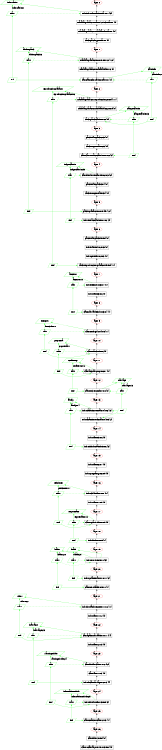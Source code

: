 digraph communication_graph {
	rankdir=BT;
	size="8,5;"
	layer_0 [ color="#ff0000" label="layer 0"];
	indv_indvInformation_start_01 [ shape = rect label="indv_indvInformation_start_01 [-3]" ];
	indv_indvInformation_start_01 -> layer_0;
	manada_guanacos_seasonSwitch_start_1 [ shape = rect label="manada_guanacos_seasonSwitch_start_1 [0]" ];
	manada_guanacos_seasonSwitch_start_1 -> indv_indvInformation_start_01;
	manada_guanacos_manadaInfo_start_1 [ shape = rect label="manada_guanacos_manadaInfo_start_1 [0]" ];
	manada_guanacos_manadaInfo_start_1 -> manada_guanacos_seasonSwitch_start_1;
	patch_patchtype_start_1 [ shape = rect label="patch_patchtype_start_1 [0]" ];
	patch_patchtype_start_1 -> manada_guanacos_manadaInfo_start_1;
	layer_1 [ color="#ff0000" label="layer 1"];
	layer_1 ->patch_patchtype_start_1;
	manada_guanacos_moveWet_1_2 [ shape = rect label="manada_guanacos_moveWet_1_2 [-12]" ];
	manada_guanacos_moveWet_1_2 -> layer_1;
	manada_guanacos_manada_idle_1_2 [ shape = rect label="manada_guanacos_manada_idle_1_2 [0]" ];
	manada_guanacos_manada_idle_1_2 -> manada_guanacos_moveWet_1_2;
	clan_clan_Information_start_01 [ shape = rect label="clan_clan_Information_start_01 [0]" ];
	clan_clan_Information_start_01 -> manada_guanacos_manada_idle_1_2;
	layer_2 [ color="#ff0000" label="layer 2"];
	layer_2 ->clan_clan_Information_start_01;
	manada_guanacos_reproduccion_2_end [ shape = rect label="manada_guanacos_reproduccion_2_end [-11]" ];
	manada_guanacos_reproduccion_2_end -> layer_2;
	manada_guanacos_manada_idle2_2_end [ shape = rect label="manada_guanacos_manada_idle2_2_end [0]" ];
	manada_guanacos_manada_idle2_2_end -> manada_guanacos_reproduccion_2_end;
	patch_patchcalories_1_2 [ shape = rect label="patch_patchcalories_1_2 [0]" ];
	patch_patchcalories_1_2 -> manada_guanacos_manada_idle2_2_end;
	layer_3 [ color="#ff0000" label="layer 3"];
	layer_3 ->patch_patchcalories_1_2;
	patch_idle_patch_2_3 [ shape = rect label="patch_idle_patch_2_3 [0]" ];
	patch_idle_patch_2_3 -> layer_3;
	patch_regenerate_2_3 [ shape = rect label="patch_regenerate_2_3 [0]" ];
	patch_regenerate_2_3 -> patch_idle_patch_2_3;
	clan_clan_extract_calories_01_02 [ shape = rect label="clan_clan_extract_calories_01_02 [3]" ];
	clan_clan_extract_calories_01_02 -> patch_regenerate_2_3;
	layer_4 [ color="#ff0000" label="layer 4"];
	layer_4 ->clan_clan_extract_calories_01_02;
	clan_distribute_calories_02_03 [ shape = rect label="clan_distribute_calories_02_03 [-2]" ];
	clan_distribute_calories_02_03 -> layer_4;
	patch_idle_patch_3_4 [ shape = rect label="patch_idle_patch_3_4 [0]" ];
	patch_idle_patch_3_4 -> clan_distribute_calories_02_03;
	patch_snregenerate_3_4 [ shape = rect label="patch_snregenerate_3_4 [0]" ];
	patch_snregenerate_3_4 -> patch_idle_patch_3_4;
	layer_5 [ color="#ff0000" label="layer 5"];
	layer_5 ->patch_snregenerate_3_4;
	patch_guanacos_move_4_5 [ shape = rect label="patch_guanacos_move_4_5 [12]" ];
	patch_guanacos_move_4_5 -> layer_5;
	indv_extractcalories_01_02 [ shape = rect label="indv_extractcalories_01_02 [2]" ];
	indv_extractcalories_01_02 -> patch_guanacos_move_4_5;
	layer_6 [ color="#ff0000" label="layer 6"];
	layer_6 ->indv_extractcalories_01_02;
	patch_idle_patch_5_end [ shape = rect label="patch_idle_patch_5_end [0]" ];
	patch_idle_patch_5_end -> layer_6;
	indv_idle_indv_02_03 [ shape = rect label="indv_idle_indv_02_03 [0]" ];
	indv_idle_indv_02_03 -> patch_idle_patch_5_end;
	indv_getolder_02_03 [ shape = rect label="indv_getolder_02_03 [0]" ];
	indv_getolder_02_03 -> indv_idle_indv_02_03;
	patch_reproduccion_guanacos_5_end [ shape = rect label="patch_reproduccion_guanacos_5_end [11]" ];
	patch_reproduccion_guanacos_5_end -> indv_getolder_02_03;
	layer_7 [ color="#ff0000" label="layer 7"];
	layer_7 ->patch_reproduccion_guanacos_5_end;
	indv_freeIndv_03_04 [ shape = rect label="indv_freeIndv_03_04 [-1]" ];
	indv_freeIndv_03_04 -> layer_7;
	indv_idle_03_06 [ shape = rect label="indv_idle_03_06 [0]" ];
	indv_idle_03_06 -> indv_freeIndv_03_04;
	layer_8 [ color="#ff0000" label="layer 8"];
	layer_8 ->indv_idle_03_06;
	clan_marriable_indv_03_04 [ shape = rect label="clan_marriable_indv_03_04 [1]" ];
	clan_marriable_indv_03_04 -> layer_8;
	layer_9 [ color="#ff0000" label="layer 9"];
	layer_9 ->clan_marriable_indv_03_04;
	clan_send_girls_04_05 [ shape = rect label="clan_send_girls_04_05 [-1]" ];
	clan_send_girls_04_05 -> layer_9;
	layer_10 [ color="#ff0000" label="layer 10"];
	layer_10 ->clan_send_girls_04_05;
	clan_match_05_06 [ shape = rect label="clan_match_05_06 [0]" ];
	clan_match_05_06 -> layer_10;
	layer_11 [ color="#ff0000" label="layer 11"];
	layer_11 ->clan_match_05_06;
	clan_aceptar_prop_06_07 [ shape = rect label="clan_aceptar_prop_06_07 [0]" ];
	clan_aceptar_prop_06_07 -> layer_11;
	layer_12 [ color="#ff0000" label="layer 12"];
	layer_12 ->clan_aceptar_prop_06_07;
	clan_recive_conf_07_08 [ shape = rect label="clan_recive_conf_07_08 [0]" ];
	clan_recive_conf_07_08 -> layer_12;
	layer_13 [ color="#ff0000" label="layer 13"];
	layer_13 ->clan_recive_conf_07_08;
	indv_casamiento_male_04_06 [ shape = rect label="indv_casamiento_male_04_06 [-3]" ];
	indv_casamiento_male_04_06 -> layer_13;
	indv_casamiento_female_04_05 [ shape = rect label="indv_casamiento_female_04_05 [2]" ];
	indv_casamiento_female_04_05 -> indv_casamiento_male_04_06;
	layer_14 [ color="#ff0000" label="layer 14"];
	layer_14 ->indv_casamiento_female_04_05;
	indv_idle_05_06 [ shape = rect label="indv_idle_05_06 [0]" ];
	indv_idle_05_06 -> layer_14;
	indv_info_husband_05_06 [ shape = rect label="indv_info_husband_05_06 [3]" ];
	indv_info_husband_05_06 -> indv_idle_05_06;
	layer_15 [ color="#ff0000" label="layer 15"];
	layer_15 ->indv_info_husband_05_06;
	indv_idle_06_07 [ shape = rect label="indv_idle_06_07 [0]" ];
	indv_idle_06_07 -> layer_15;
	indv_pregnancy_06_09 [ shape = rect label="indv_pregnancy_06_09 [0]" ];
	indv_pregnancy_06_09 -> indv_idle_06_07;
	layer_16 [ color="#ff0000" label="layer 16"];
	layer_16 ->indv_pregnancy_06_09;
	indv_child_inf_07_08 [ shape = rect label="indv_child_inf_07_08 [-1]" ];
	indv_child_inf_07_08 -> layer_16;
	indv_idle_07_09 [ shape = rect label="indv_idle_07_09 [0]" ];
	indv_idle_07_09 -> indv_child_inf_07_08;
	layer_17 [ color="#ff0000" label="layer 17"];
	layer_17 ->indv_idle_07_09;
	clan_repartir_id_08_09 [ shape = rect label="clan_repartir_id_08_09 [0]" ];
	clan_repartir_id_08_09 -> layer_17;
	layer_18 [ color="#ff0000" label="layer 18"];
	layer_18 ->clan_repartir_id_08_09;
	indv_birth_08_09 [ shape = rect label="indv_birth_08_09 [1]" ];
	indv_birth_08_09 -> layer_18;
	layer_19 [ color="#ff0000" label="layer 19"];
	layer_19 ->indv_birth_08_09;
	indv_survive_09_10 [ shape = rect label="indv_survive_09_10 [-3]" ];
	indv_survive_09_10 -> layer_19;
	layer_20 [ color="#ff0000" label="layer 20"];
	layer_20 ->indv_survive_09_10;
	indv_update_status_10_11 [ shape = rect label="indv_update_status_10_11 [2]" ];
	indv_update_status_10_11 -> layer_20;
	clan_new_leader_09_10 [ shape = rect label="clan_new_leader_09_10 [1]" ];
	clan_new_leader_09_10 -> indv_update_status_10_11;
	layer_21 [ color="#ff0000" label="layer 21"];
	layer_21 ->clan_new_leader_09_10;
	indv_husband_request_11_12 [ shape = rect label="indv_husband_request_11_12 [-1]" ];
	indv_husband_request_11_12 -> layer_21;
	indv_idle_11_12 [ shape = rect label="indv_idle_11_12 [0]" ];
	indv_idle_11_12 -> indv_husband_request_11_12;
	layer_22 [ color="#ff0000" label="layer 22"];
	layer_22 ->indv_idle_11_12;
	clan_again_marriable_10_11 [ shape = rect label="clan_again_marriable_10_11 [-4]" ];
	clan_again_marriable_10_11 -> layer_22;
	indv_idle_12_13 [ shape = rect label="indv_idle_12_13 [0]" ];
	indv_idle_12_13 -> clan_again_marriable_10_11;
	layer_23 [ color="#ff0000" label="layer 23"];
	layer_23 ->indv_idle_12_13;
	clan_dividir_clan_11_12 [ shape = rect label="clan_dividir_clan_11_12 [-2]" ];
	clan_dividir_clan_11_12 -> layer_23;
	clan_idle_11_13 [ shape = rect label="clan_idle_11_13 [0]" ];
	clan_idle_11_13 -> clan_dividir_clan_11_12;
	indv_local_marriage_12_13 [ shape = rect label="indv_local_marriage_12_13 [4]" ];
	indv_local_marriage_12_13 -> clan_idle_11_13;
	layer_24 [ color="#ff0000" label="layer 24"];
	layer_24 ->indv_local_marriage_12_13;
	indv_dividir_info_13_end [ shape = rect label="indv_dividir_info_13_end [2]" ];
	indv_dividir_info_13_end -> layer_24;
	layer_25 [ color="#ff0000" label="layer 25"];
	layer_25 ->indv_dividir_info_13_end;
	clan_creacion_clan_12_13 [ shape = rect label="clan_creacion_clan_12_13 [1]" ];
	clan_creacion_clan_12_13 -> layer_25;
	layer_26 [ color="#ff0000" label="layer 26"];
	layer_26 ->clan_creacion_clan_12_13;
	clan_idle_13_end [ shape = rect label="clan_idle_13_end [0]" ];
	clan_idle_13_end -> layer_26;
	clan_vocabulary_review_13_end [ shape = rect label="clan_vocabulary_review_13_end [0]" ];
	clan_vocabulary_review_13_end -> clan_idle_13_end;
	information_message [ label = "information" color="#00ff00" shape = parallelogram];
	information_message_sync_start_0 [ label = "start" color="#00ff00" shape = parallelogram];
	information_message_sync_start_0 -> information_message [ color="#00ff00" label="information_1"];
	{ rank=same; indv_indvInformation_start_01; information_message_sync_start_0; }
	information_message_sync_end_0 [ label = "end" color="#00ff00" shape = parallelogram];
	information_message_sync_end_0 -> information_message_sync_start_0 [ color="#00ff00" ];
	information_message_sync_end_0 -> clan_clan_Information_start_01 [ color="#00ff00" constraint=false ];
	information_message_sync_start_0 -> indv_indvInformation_start_01 [ color="#00ff00", constraint=false, style=dashed ];
	{ rank=same; clan_clan_Information_start_01; information_message_sync_end_0; }
	indgetcalories_message [ label = "indgetcalories" color="#00ff00" shape = parallelogram];
	indgetcalories_message_sync_start_0 [ label = "start" color="#00ff00" shape = parallelogram];
	indgetcalories_message_sync_start_0 -> indgetcalories_message [ color="#00ff00" label="indgetcalories_5"];
	{ rank=same; clan_distribute_calories_02_03; indgetcalories_message_sync_start_0; }
	indgetcalories_message_sync_end_0 [ label = "end" color="#00ff00" shape = parallelogram];
	indgetcalories_message_sync_end_0 -> indgetcalories_message_sync_start_0 [ color="#00ff00" ];
	indgetcalories_message_sync_end_0 -> indv_extractcalories_01_02 [ color="#00ff00" constraint=false ];
	indgetcalories_message_sync_start_0 -> clan_distribute_calories_02_03 [ color="#00ff00", constraint=false, style=dashed ];
	{ rank=same; indv_extractcalories_01_02; indgetcalories_message_sync_end_0; }
	leader_message [ label = "leader" color="#00ff00" shape = parallelogram];
	leader_message_sync_start_0 [ label = "start" color="#00ff00" shape = parallelogram];
	leader_message_sync_start_0 -> leader_message [ color="#00ff00" label="leader_20"];
	{ rank=same; indv_survive_09_10; leader_message_sync_start_0; }
	leader_message_sync_end_0 [ label = "end" color="#00ff00" shape = parallelogram];
	leader_message_sync_end_0 -> leader_message_sync_start_0 [ color="#00ff00" ];
	leader_message_sync_end_0 -> clan_new_leader_09_10 [ color="#00ff00" constraint=false ];
	leader_message_sync_start_0 -> indv_survive_09_10 [ color="#00ff00", constraint=false, style=dashed ];
	{ rank=same; clan_new_leader_09_10; leader_message_sync_end_0; }
	ancestor_message [ label = "ancestor" color="#00ff00" shape = parallelogram];
	ancestor_message_sync_start_0 [ label = "start" color="#00ff00" shape = parallelogram];
	ancestor_message_sync_start_0 -> ancestor_message [ color="#00ff00" label="ancestor_8"];
	{ rank=same; indv_freeIndv_03_04; ancestor_message_sync_start_0; }
	ancestor_message_sync_end_0 [ label = "end" color="#00ff00" shape = parallelogram];
	ancestor_message_sync_end_0 -> ancestor_message_sync_start_0 [ color="#00ff00" ];
	ancestor_message_sync_end_0 -> clan_marriable_indv_03_04 [ color="#00ff00" constraint=false ];
	ancestor_message_sync_start_0 -> indv_freeIndv_03_04 [ color="#00ff00", constraint=false, style=dashed ];
	{ rank=same; clan_marriable_indv_03_04; ancestor_message_sync_end_0; }
	peticionID_message [ label = "peticionID" color="#00ff00" shape = parallelogram];
	peticionID_message_sync_start_0 [ label = "start" color="#00ff00" shape = parallelogram];
	peticionID_message_sync_start_0 -> peticionID_message [ color="#00ff00" label="peticionID_17"];
	{ rank=same; indv_child_inf_07_08; peticionID_message_sync_start_0; }
	peticionID_message_sync_end_0 [ label = "end" color="#00ff00" shape = parallelogram];
	peticionID_message_sync_end_0 -> peticionID_message_sync_start_0 [ color="#00ff00" ];
	peticionID_message_sync_end_0 -> clan_repartir_id_08_09 [ color="#00ff00" constraint=false ];
	peticionID_message_sync_start_0 -> indv_child_inf_07_08 [ color="#00ff00", constraint=false, style=dashed ];
	{ rank=same; clan_repartir_id_08_09; peticionID_message_sync_end_0; }
	family_message [ label = "family" color="#00ff00" shape = parallelogram];
	family_message_sync_start_0 [ label = "start" color="#00ff00" shape = parallelogram];
	family_message_sync_start_0 -> family_message [ color="#00ff00" label="family_14"];
	{ rank=same; indv_casamiento_male_04_06; family_message_sync_start_0; }
	family_message_sync_end_0 [ label = "end" color="#00ff00" shape = parallelogram];
	family_message_sync_end_0 -> family_message_sync_start_0 [ color="#00ff00" ];
	family_message_sync_end_0 -> indv_info_husband_05_06 [ color="#00ff00" constraint=false ];
	family_message_sync_start_0 -> indv_casamiento_male_04_06 [ color="#00ff00", constraint=false, style=dashed ];
	{ rank=same; indv_info_husband_05_06; family_message_sync_end_0; }
	death_message [ label = "death" color="#00ff00" shape = parallelogram];
	death_message_sync_start_0 [ label = "start" color="#00ff00" shape = parallelogram];
	death_message_sync_start_0 -> death_message [ color="#00ff00" label="death_20"];
	{ rank=same; indv_survive_09_10; death_message_sync_start_0; }
	death_message_sync_end_0 [ label = "end" color="#00ff00" shape = parallelogram];
	death_message_sync_end_0 -> death_message_sync_start_0 [ color="#00ff00" ];
	death_message_sync_end_0 -> indv_update_status_10_11 [ color="#00ff00" constraint=false ];
	death_message_sync_start_0 -> indv_survive_09_10 [ color="#00ff00", constraint=false, style=dashed ];
	{ rank=same; indv_update_status_10_11; death_message_sync_end_0; }
	widow_message [ label = "widow" color="#00ff00" shape = parallelogram];
	widow_message_sync_start_0 [ label = "start" color="#00ff00" shape = parallelogram];
	widow_message_sync_start_0 -> widow_message [ color="#00ff00" label="widow_22"];
	{ rank=same; indv_husband_request_11_12; widow_message_sync_start_0; }
	widow_message_sync_end_0 [ label = "end" color="#00ff00" shape = parallelogram];
	widow_message_sync_end_0 -> widow_message_sync_start_0 [ color="#00ff00" ];
	widow_message_sync_end_0 -> clan_again_marriable_10_11 [ color="#00ff00" constraint=false ];
	widow_message_sync_start_0 -> indv_husband_request_11_12 [ color="#00ff00", constraint=false, style=dashed ];
	{ rank=same; clan_again_marriable_10_11; widow_message_sync_end_0; }
	informationDivide_message [ label = "informationDivide" color="#00ff00" shape = parallelogram];
	informationDivide_message_sync_start_0 [ label = "start" color="#00ff00" shape = parallelogram];
	informationDivide_message_sync_start_0 -> informationDivide_message [ color="#00ff00" label="informationDivide_25"];
	{ rank=same; indv_dividir_info_13_end; informationDivide_message_sync_start_0; }
	informationDivide_message_sync_end_0 [ label = "end" color="#00ff00" shape = parallelogram];
	informationDivide_message_sync_end_0 -> informationDivide_message_sync_start_0 [ color="#00ff00" ];
	informationDivide_message_sync_end_0 -> clan_creacion_clan_12_13 [ color="#00ff00" constraint=false ];
	informationDivide_message_sync_start_0 -> indv_dividir_info_13_end [ color="#00ff00", constraint=false, style=dashed ];
	{ rank=same; clan_creacion_clan_12_13; informationDivide_message_sync_end_0; }
	clan_info_message [ label = "clan_info" color="#00ff00" shape = parallelogram];
	clan_info_message_sync_start_0 [ label = "start" color="#00ff00" shape = parallelogram];
	clan_info_message_sync_start_0 -> clan_info_message [ color="#00ff00" label="clan_info_2"];
	{ rank=same; clan_clan_Information_start_01; clan_info_message_sync_start_0; }
	clan_info_message_sync_end_0 [ label = "end" color="#00ff00" shape = parallelogram];
	clan_info_message_sync_end_0 -> clan_info_message_sync_start_0 [ color="#00ff00" ];
	clan_info_message_sync_end_0 -> patch_patchcalories_1_2 [ color="#00ff00" constraint=false ];
	clan_info_message_sync_start_0 -> clan_clan_Information_start_01 [ color="#00ff00", constraint=false, style=dashed ];
	{ rank=same; patch_patchcalories_1_2; clan_info_message_sync_end_0; }
	clangetcalories_message [ label = "clangetcalories" color="#00ff00" shape = parallelogram];
	clangetcalories_message_sync_start_0 [ label = "start" color="#00ff00" shape = parallelogram];
	clangetcalories_message_sync_start_0 -> clangetcalories_message [ color="#00ff00" label="clangetcalories_3"];
	{ rank=same; patch_patchcalories_1_2; clangetcalories_message_sync_start_0; }
	clangetcalories_message_sync_end_0 [ label = "end" color="#00ff00" shape = parallelogram];
	clangetcalories_message_sync_end_0 -> clangetcalories_message_sync_start_0 [ color="#00ff00" ];
	clangetcalories_message_sync_end_0 -> clan_clan_extract_calories_01_02 [ color="#00ff00" constraint=false ];
	clangetcalories_message_sync_start_0 -> patch_patchcalories_1_2 [ color="#00ff00", constraint=false, style=dashed ];
	{ rank=same; clan_clan_extract_calories_01_02; clangetcalories_message_sync_end_0; }
	freeGirls_message [ label = "freeGirls" color="#00ff00" shape = parallelogram];
	freeGirls_message_sync_start_0 [ label = "start" color="#00ff00" shape = parallelogram];
	freeGirls_message_sync_start_0 -> freeGirls_message [ color="#00ff00" label="freeGirls_10"];
	{ rank=same; clan_send_girls_04_05; freeGirls_message_sync_start_0; }
	freeGirls_message_sync_end_0 [ label = "end" color="#00ff00" shape = parallelogram];
	freeGirls_message_sync_end_0 -> freeGirls_message_sync_start_0 [ color="#00ff00" ];
	freeGirls_message_sync_end_0 -> clan_match_05_06 [ color="#00ff00" constraint=false ];
	freeGirls_message_sync_start_0 -> clan_send_girls_04_05 [ color="#00ff00", constraint=false, style=dashed ];
	{ rank=same; clan_match_05_06; freeGirls_message_sync_end_0; }
	propuesta_message [ label = "propuesta" color="#00ff00" shape = parallelogram];
	propuesta_message_sync_start_0 [ label = "start" color="#00ff00" shape = parallelogram];
	propuesta_message_sync_start_0 -> propuesta_message [ color="#00ff00" label="propuesta_11"];
	{ rank=same; clan_match_05_06; propuesta_message_sync_start_0; }
	propuesta_message_sync_end_0 [ label = "end" color="#00ff00" shape = parallelogram];
	propuesta_message_sync_end_0 -> propuesta_message_sync_start_0 [ color="#00ff00" ];
	propuesta_message_sync_end_0 -> clan_aceptar_prop_06_07 [ color="#00ff00" constraint=false ];
	propuesta_message_sync_start_0 -> clan_match_05_06 [ color="#00ff00", constraint=false, style=dashed ];
	{ rank=same; clan_aceptar_prop_06_07; propuesta_message_sync_end_0; }
	confirProp_message [ label = "confirProp" color="#00ff00" shape = parallelogram];
	confirProp_message_sync_start_0 [ label = "start" color="#00ff00" shape = parallelogram];
	confirProp_message_sync_start_0 -> confirProp_message [ color="#00ff00" label="confirProp_12"];
	{ rank=same; clan_aceptar_prop_06_07; confirProp_message_sync_start_0; }
	confirProp_message_sync_end_0 [ label = "end" color="#00ff00" shape = parallelogram];
	confirProp_message_sync_end_0 -> confirProp_message_sync_start_0 [ color="#00ff00" ];
	confirProp_message_sync_end_0 -> clan_recive_conf_07_08 [ color="#00ff00" constraint=false ];
	confirProp_message_sync_start_0 -> clan_aceptar_prop_06_07 [ color="#00ff00", constraint=false, style=dashed ];
	{ rank=same; clan_recive_conf_07_08; confirProp_message_sync_end_0; }
	marriage_message [ label = "marriage" color="#00ff00" shape = parallelogram];
	marriage_message_sync_start_0 [ label = "start" color="#00ff00" shape = parallelogram];
	marriage_message_sync_start_0 -> marriage_message [ color="#00ff00" label="marriage_13"];
	{ rank=same; clan_recive_conf_07_08; marriage_message_sync_start_0; }
	marriage_message_sync_end_0 [ label = "end" color="#00ff00" shape = parallelogram];
	marriage_message_sync_end_0 -> marriage_message_sync_start_0 [ color="#00ff00" ];
	marriage_message_sync_end_0 -> indv_casamiento_female_04_05 [ color="#00ff00" constraint=false ];
	marriage_message_sync_end_0 -> indv_casamiento_male_04_06 [ color="#00ff00" constraint=false ];
	marriage_message_sync_start_0 -> clan_recive_conf_07_08 [ color="#00ff00", constraint=false, style=dashed ];
	{ rank=same; indv_casamiento_male_04_06; marriage_message_sync_end_0; }
	respuestaID_message [ label = "respuestaID" color="#00ff00" shape = parallelogram];
	respuestaID_message_sync_start_0 [ label = "start" color="#00ff00" shape = parallelogram];
	respuestaID_message_sync_start_0 -> respuestaID_message [ color="#00ff00" label="respuestaID_18"];
	{ rank=same; clan_repartir_id_08_09; respuestaID_message_sync_start_0; }
	respuestaID_message_sync_end_0 [ label = "end" color="#00ff00" shape = parallelogram];
	respuestaID_message_sync_end_0 -> respuestaID_message_sync_start_0 [ color="#00ff00" ];
	respuestaID_message_sync_end_0 -> indv_birth_08_09 [ color="#00ff00" constraint=false ];
	respuestaID_message_sync_start_0 -> clan_repartir_id_08_09 [ color="#00ff00", constraint=false, style=dashed ];
	{ rank=same; indv_birth_08_09; respuestaID_message_sync_end_0; }
	lmarriage_message [ label = "lmarriage" color="#00ff00" shape = parallelogram];
	lmarriage_message_sync_start_0 [ label = "start" color="#00ff00" shape = parallelogram];
	lmarriage_message_sync_start_0 -> lmarriage_message [ color="#00ff00" label="lmarriage_23"];
	{ rank=same; clan_again_marriable_10_11; lmarriage_message_sync_start_0; }
	lmarriage_message_sync_end_0 [ label = "end" color="#00ff00" shape = parallelogram];
	lmarriage_message_sync_end_0 -> lmarriage_message_sync_start_0 [ color="#00ff00" ];
	lmarriage_message_sync_end_0 -> indv_local_marriage_12_13 [ color="#00ff00" constraint=false ];
	lmarriage_message_sync_start_0 -> clan_again_marriable_10_11 [ color="#00ff00", constraint=false, style=dashed ];
	{ rank=same; indv_local_marriage_12_13; lmarriage_message_sync_end_0; }
	warningDivide_message [ label = "warningDivide" color="#00ff00" shape = parallelogram];
	warningDivide_message_sync_start_0 [ label = "start" color="#00ff00" shape = parallelogram];
	warningDivide_message_sync_start_0 -> warningDivide_message [ color="#00ff00" label="warningDivide_24"];
	{ rank=same; clan_dividir_clan_11_12; warningDivide_message_sync_start_0; }
	warningDivide_message_sync_end_0 [ label = "end" color="#00ff00" shape = parallelogram];
	warningDivide_message_sync_end_0 -> warningDivide_message_sync_start_0 [ color="#00ff00" ];
	warningDivide_message_sync_end_0 -> indv_dividir_info_13_end [ color="#00ff00" constraint=false ];
	warningDivide_message_sync_start_0 -> clan_dividir_clan_11_12 [ color="#00ff00", constraint=false, style=dashed ];
	{ rank=same; indv_dividir_info_13_end; warningDivide_message_sync_end_0; }
	adultospatch_message [ label = "adultospatch" color="#00ff00" shape = parallelogram];
	adultospatch_message_sync_start_0 [ label = "start" color="#00ff00" shape = parallelogram];
	adultospatch_message_sync_start_0 -> adultospatch_message [ color="#00ff00" label="adultospatch_5"];
	{ rank=same; manada_guanacos_moveWet_1_2; adultospatch_message_sync_start_0; }
	adultospatch_message_sync_end_0 [ label = "end" color="#00ff00" shape = parallelogram];
	adultospatch_message_sync_end_0 -> adultospatch_message_sync_start_0 [ color="#00ff00" ];
	adultospatch_message_sync_end_0 -> patch_guanacos_move_4_5 [ color="#00ff00" constraint=false ];
	adultospatch_message_sync_start_0 -> manada_guanacos_moveWet_1_2 [ color="#00ff00", constraint=false, style=dashed ];
	{ rank=same; patch_guanacos_move_4_5; adultospatch_message_sync_end_0; }
	reproduccionguanacos_message [ label = "reproduccionguanacos" color="#00ff00" shape = parallelogram];
	reproduccionguanacos_message_sync_start_0 [ label = "start" color="#00ff00" shape = parallelogram];
	reproduccionguanacos_message_sync_start_0 -> reproduccionguanacos_message [ color="#00ff00" label="reproduccionguanacos_6"];
	{ rank=same; manada_guanacos_reproduccion_2_end; reproduccionguanacos_message_sync_start_0; }
	reproduccionguanacos_message_sync_end_0 [ label = "end" color="#00ff00" shape = parallelogram];
	reproduccionguanacos_message_sync_end_0 -> reproduccionguanacos_message_sync_start_0 [ color="#00ff00" ];
	reproduccionguanacos_message_sync_end_0 -> patch_reproduccion_guanacos_5_end [ color="#00ff00" constraint=false ];
	reproduccionguanacos_message_sync_start_0 -> manada_guanacos_reproduccion_2_end [ color="#00ff00", constraint=false, style=dashed ];
	{ rank=same; patch_reproduccion_guanacos_5_end; reproduccionguanacos_message_sync_end_0; }
	indv_indvInformation_start_01 -> information_message [ color="#00ff00" constraint=false ];
	indv_freeIndv_03_04 -> ancestor_message [ color="#00ff00" constraint=false ];
	indv_casamiento_male_04_06 -> family_message [ color="#00ff00" constraint=false ];
	indv_child_inf_07_08 -> peticionID_message [ color="#00ff00" constraint=false ];
	indv_survive_09_10 -> leader_message [ color="#00ff00" constraint=false ];
	indv_survive_09_10 -> death_message [ color="#00ff00" constraint=false ];
	indv_husband_request_11_12 -> widow_message [ color="#00ff00" constraint=false ];
	indv_dividir_info_13_end -> informationDivide_message [ color="#00ff00" constraint=false ];
	clan_clan_Information_start_01 -> clan_info_message [ color="#00ff00" constraint=false ];
	clan_distribute_calories_02_03 -> indgetcalories_message [ color="#00ff00" constraint=false ];
	clan_send_girls_04_05 -> freeGirls_message [ color="#00ff00" constraint=false ];
	clan_match_05_06 -> propuesta_message [ color="#00ff00" constraint=false ];
	clan_aceptar_prop_06_07 -> confirProp_message [ color="#00ff00" constraint=false ];
	clan_recive_conf_07_08 -> marriage_message [ color="#00ff00" constraint=false ];
	clan_repartir_id_08_09 -> respuestaID_message [ color="#00ff00" constraint=false ];
	clan_again_marriable_10_11 -> lmarriage_message [ color="#00ff00" constraint=false ];
	clan_dividir_clan_11_12 -> warningDivide_message [ color="#00ff00" constraint=false ];
	patch_patchcalories_1_2 -> clangetcalories_message [ color="#00ff00" constraint=false ];
	manada_guanacos_moveWet_1_2 -> adultospatch_message [ color="#00ff00" constraint=false ];
	manada_guanacos_reproduccion_2_end -> reproduccionguanacos_message [ color="#00ff00" constraint=false ];
}